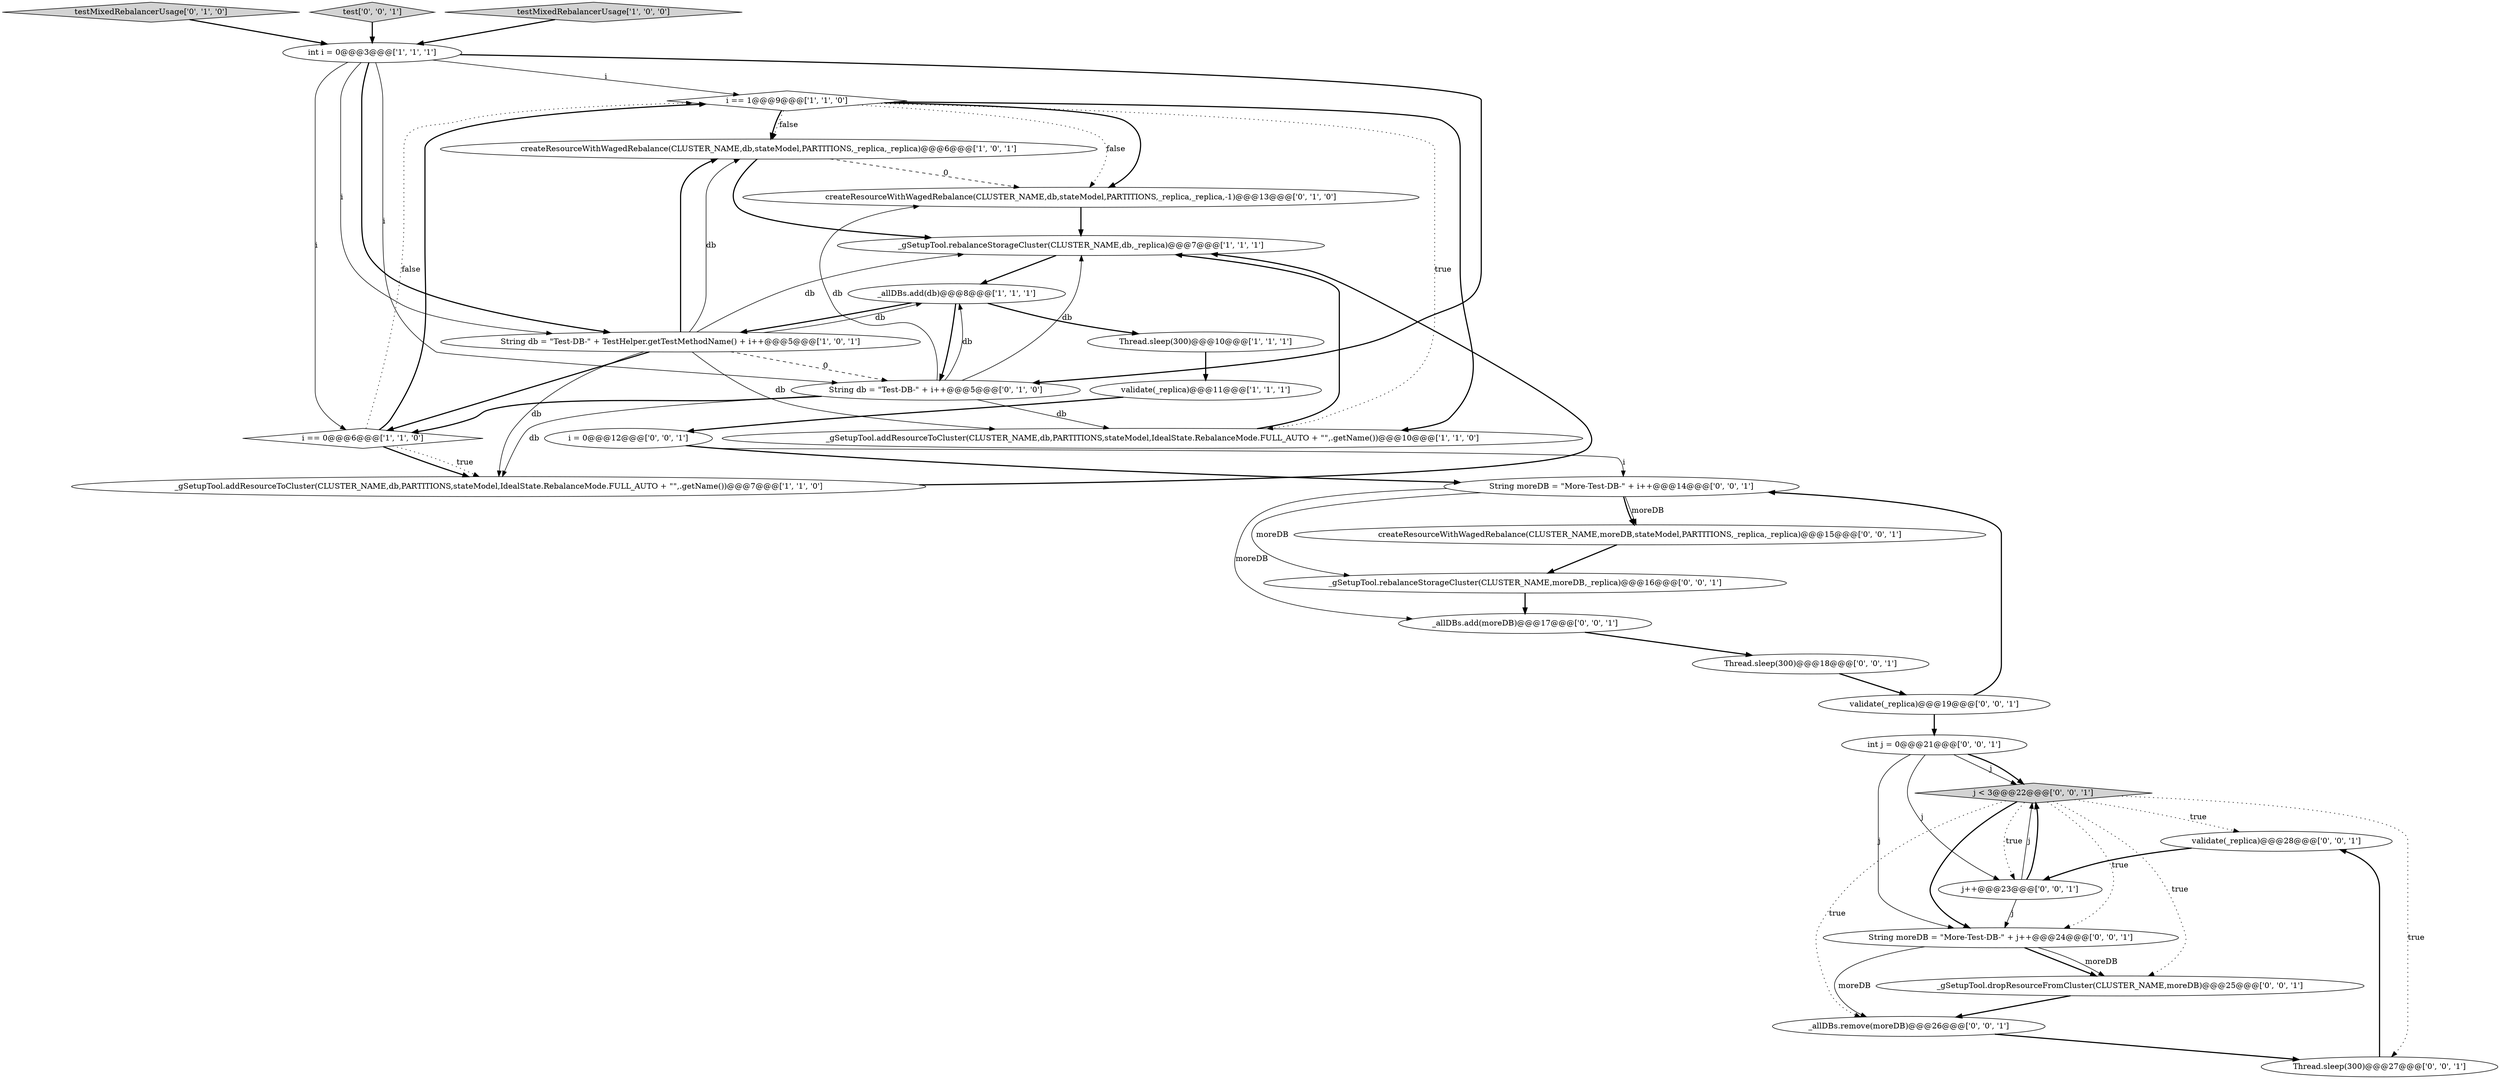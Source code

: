 digraph {
11 [style = filled, label = "i == 1@@@9@@@['1', '1', '0']", fillcolor = white, shape = diamond image = "AAA0AAABBB1BBB"];
30 [style = filled, label = "int j = 0@@@21@@@['0', '0', '1']", fillcolor = white, shape = ellipse image = "AAA0AAABBB3BBB"];
14 [style = filled, label = "String db = \"Test-DB-\" + i++@@@5@@@['0', '1', '0']", fillcolor = white, shape = ellipse image = "AAA1AAABBB2BBB"];
3 [style = filled, label = "createResourceWithWagedRebalance(CLUSTER_NAME,db,stateModel,PARTITIONS,_replica,_replica)@@@6@@@['1', '0', '1']", fillcolor = white, shape = ellipse image = "AAA0AAABBB1BBB"];
12 [style = filled, label = "createResourceWithWagedRebalance(CLUSTER_NAME,db,stateModel,PARTITIONS,_replica,_replica,-1)@@@13@@@['0', '1', '0']", fillcolor = white, shape = ellipse image = "AAA1AAABBB2BBB"];
16 [style = filled, label = "Thread.sleep(300)@@@18@@@['0', '0', '1']", fillcolor = white, shape = ellipse image = "AAA0AAABBB3BBB"];
18 [style = filled, label = "j < 3@@@22@@@['0', '0', '1']", fillcolor = lightgray, shape = diamond image = "AAA0AAABBB3BBB"];
24 [style = filled, label = "validate(_replica)@@@28@@@['0', '0', '1']", fillcolor = white, shape = ellipse image = "AAA0AAABBB3BBB"];
6 [style = filled, label = "_gSetupTool.addResourceToCluster(CLUSTER_NAME,db,PARTITIONS,stateModel,IdealState.RebalanceMode.FULL_AUTO + \"\",.getName())@@@10@@@['1', '1', '0']", fillcolor = white, shape = ellipse image = "AAA0AAABBB1BBB"];
0 [style = filled, label = "validate(_replica)@@@11@@@['1', '1', '1']", fillcolor = white, shape = ellipse image = "AAA0AAABBB1BBB"];
9 [style = filled, label = "_gSetupTool.addResourceToCluster(CLUSTER_NAME,db,PARTITIONS,stateModel,IdealState.RebalanceMode.FULL_AUTO + \"\",.getName())@@@7@@@['1', '1', '0']", fillcolor = white, shape = ellipse image = "AAA0AAABBB1BBB"];
1 [style = filled, label = "String db = \"Test-DB-\" + TestHelper.getTestMethodName() + i++@@@5@@@['1', '0', '1']", fillcolor = white, shape = ellipse image = "AAA0AAABBB1BBB"];
23 [style = filled, label = "_allDBs.add(moreDB)@@@17@@@['0', '0', '1']", fillcolor = white, shape = ellipse image = "AAA0AAABBB3BBB"];
2 [style = filled, label = "int i = 0@@@3@@@['1', '1', '1']", fillcolor = white, shape = ellipse image = "AAA0AAABBB1BBB"];
20 [style = filled, label = "_allDBs.remove(moreDB)@@@26@@@['0', '0', '1']", fillcolor = white, shape = ellipse image = "AAA0AAABBB3BBB"];
29 [style = filled, label = "Thread.sleep(300)@@@27@@@['0', '0', '1']", fillcolor = white, shape = ellipse image = "AAA0AAABBB3BBB"];
5 [style = filled, label = "_allDBs.add(db)@@@8@@@['1', '1', '1']", fillcolor = white, shape = ellipse image = "AAA0AAABBB1BBB"];
15 [style = filled, label = "i = 0@@@12@@@['0', '0', '1']", fillcolor = white, shape = ellipse image = "AAA0AAABBB3BBB"];
26 [style = filled, label = "String moreDB = \"More-Test-DB-\" + j++@@@24@@@['0', '0', '1']", fillcolor = white, shape = ellipse image = "AAA0AAABBB3BBB"];
28 [style = filled, label = "j++@@@23@@@['0', '0', '1']", fillcolor = white, shape = ellipse image = "AAA0AAABBB3BBB"];
19 [style = filled, label = "validate(_replica)@@@19@@@['0', '0', '1']", fillcolor = white, shape = ellipse image = "AAA0AAABBB3BBB"];
4 [style = filled, label = "i == 0@@@6@@@['1', '1', '0']", fillcolor = white, shape = diamond image = "AAA0AAABBB1BBB"];
22 [style = filled, label = "_gSetupTool.rebalanceStorageCluster(CLUSTER_NAME,moreDB,_replica)@@@16@@@['0', '0', '1']", fillcolor = white, shape = ellipse image = "AAA0AAABBB3BBB"];
21 [style = filled, label = "createResourceWithWagedRebalance(CLUSTER_NAME,moreDB,stateModel,PARTITIONS,_replica,_replica)@@@15@@@['0', '0', '1']", fillcolor = white, shape = ellipse image = "AAA0AAABBB3BBB"];
10 [style = filled, label = "_gSetupTool.rebalanceStorageCluster(CLUSTER_NAME,db,_replica)@@@7@@@['1', '1', '1']", fillcolor = white, shape = ellipse image = "AAA0AAABBB1BBB"];
8 [style = filled, label = "Thread.sleep(300)@@@10@@@['1', '1', '1']", fillcolor = white, shape = ellipse image = "AAA0AAABBB1BBB"];
25 [style = filled, label = "String moreDB = \"More-Test-DB-\" + i++@@@14@@@['0', '0', '1']", fillcolor = white, shape = ellipse image = "AAA0AAABBB3BBB"];
13 [style = filled, label = "testMixedRebalancerUsage['0', '1', '0']", fillcolor = lightgray, shape = diamond image = "AAA0AAABBB2BBB"];
27 [style = filled, label = "test['0', '0', '1']", fillcolor = lightgray, shape = diamond image = "AAA0AAABBB3BBB"];
7 [style = filled, label = "testMixedRebalancerUsage['1', '0', '0']", fillcolor = lightgray, shape = diamond image = "AAA0AAABBB1BBB"];
17 [style = filled, label = "_gSetupTool.dropResourceFromCluster(CLUSTER_NAME,moreDB)@@@25@@@['0', '0', '1']", fillcolor = white, shape = ellipse image = "AAA0AAABBB3BBB"];
11->3 [style = bold, label=""];
3->10 [style = bold, label=""];
1->3 [style = solid, label="db"];
30->18 [style = solid, label="j"];
5->14 [style = bold, label=""];
18->20 [style = dotted, label="true"];
26->17 [style = bold, label=""];
5->8 [style = bold, label=""];
14->6 [style = solid, label="db"];
14->5 [style = solid, label="db"];
11->12 [style = bold, label=""];
21->22 [style = bold, label=""];
19->30 [style = bold, label=""];
8->0 [style = bold, label=""];
1->10 [style = solid, label="db"];
30->18 [style = bold, label=""];
28->18 [style = solid, label="j"];
2->11 [style = solid, label="i"];
4->11 [style = bold, label=""];
5->1 [style = bold, label=""];
16->19 [style = bold, label=""];
1->5 [style = solid, label="db"];
23->16 [style = bold, label=""];
18->29 [style = dotted, label="true"];
1->14 [style = dashed, label="0"];
2->14 [style = solid, label="i"];
1->6 [style = solid, label="db"];
11->6 [style = bold, label=""];
17->20 [style = bold, label=""];
26->17 [style = solid, label="moreDB"];
4->11 [style = dotted, label="false"];
15->25 [style = solid, label="i"];
14->12 [style = solid, label="db"];
18->26 [style = bold, label=""];
6->10 [style = bold, label=""];
25->21 [style = bold, label=""];
14->9 [style = solid, label="db"];
19->25 [style = bold, label=""];
12->10 [style = bold, label=""];
18->17 [style = dotted, label="true"];
1->3 [style = bold, label=""];
0->15 [style = bold, label=""];
25->22 [style = solid, label="moreDB"];
26->20 [style = solid, label="moreDB"];
11->3 [style = dotted, label="false"];
25->23 [style = solid, label="moreDB"];
2->4 [style = solid, label="i"];
4->9 [style = bold, label=""];
2->1 [style = bold, label=""];
11->6 [style = dotted, label="true"];
18->28 [style = dotted, label="true"];
14->10 [style = solid, label="db"];
28->18 [style = bold, label=""];
18->24 [style = dotted, label="true"];
1->4 [style = bold, label=""];
25->21 [style = solid, label="moreDB"];
20->29 [style = bold, label=""];
11->12 [style = dotted, label="false"];
1->9 [style = solid, label="db"];
4->9 [style = dotted, label="true"];
2->14 [style = bold, label=""];
30->26 [style = solid, label="j"];
22->23 [style = bold, label=""];
28->26 [style = solid, label="j"];
14->4 [style = bold, label=""];
29->24 [style = bold, label=""];
15->25 [style = bold, label=""];
13->2 [style = bold, label=""];
24->28 [style = bold, label=""];
3->12 [style = dashed, label="0"];
18->26 [style = dotted, label="true"];
30->28 [style = solid, label="j"];
2->1 [style = solid, label="i"];
10->5 [style = bold, label=""];
27->2 [style = bold, label=""];
9->10 [style = bold, label=""];
7->2 [style = bold, label=""];
}
